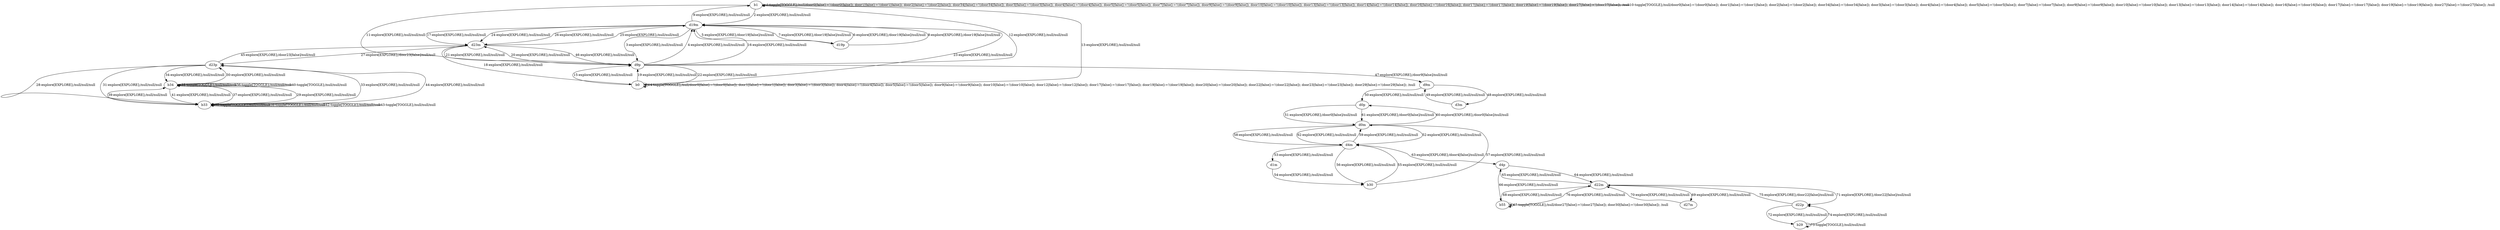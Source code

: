 # Total number of goals covered by this test: 1
# b29 --> b29

digraph g {
"b1" -> "b1" [label = "1-toggle[TOGGLE];/null/door0[false]:=!(door0[false]); door1[false]:=!(door1[false]); door2[false]:=!(door2[false]); door34[false]:=!(door34[false]); door3[false]:=!(door3[false]); door4[false]:=!(door4[false]); door5[false]:=!(door5[false]); door7[false]:=!(door7[false]); door9[false]:=!(door9[false]); door10[false]:=!(door10[false]); door13[false]:=!(door13[false]); door14[false]:=!(door14[false]); door16[false]:=!(door16[false]); door17[false]:=!(door17[false]); door19[false]:=!(door19[false]); door27[false]:=!(door27[false]); /null"];
"b1" -> "d19m" [label = "2-explore[EXPLORE];/null/null/null"];
"d19m" -> "d9p" [label = "3-explore[EXPLORE];/null/null/null"];
"d9p" -> "d19m" [label = "4-explore[EXPLORE];/null/null/null"];
"d19m" -> "d19p" [label = "5-explore[EXPLORE];/door19[false]/null/null"];
"d19p" -> "d19m" [label = "6-explore[EXPLORE];/door19[false]/null/null"];
"d19m" -> "d19p" [label = "7-explore[EXPLORE];/door19[false]/null/null"];
"d19p" -> "d19m" [label = "8-explore[EXPLORE];/door19[false]/null/null"];
"d19m" -> "b1" [label = "9-explore[EXPLORE];/null/null/null"];
"b1" -> "b1" [label = "10-toggle[TOGGLE];/null/door0[false]:=!(door0[false]); door1[false]:=!(door1[false]); door2[false]:=!(door2[false]); door34[false]:=!(door34[false]); door3[false]:=!(door3[false]); door4[false]:=!(door4[false]); door5[false]:=!(door5[false]); door7[false]:=!(door7[false]); door9[false]:=!(door9[false]); door10[false]:=!(door10[false]); door13[false]:=!(door13[false]); door14[false]:=!(door14[false]); door16[false]:=!(door16[false]); door17[false]:=!(door17[false]); door19[false]:=!(door19[false]); door27[false]:=!(door27[false]); /null"];
"b1" -> "d9p" [label = "11-explore[EXPLORE];/null/null/null"];
"d9p" -> "b1" [label = "12-explore[EXPLORE];/null/null/null"];
"b1" -> "b0" [label = "13-explore[EXPLORE];/null/null/null"];
"b0" -> "b0" [label = "14-toggle[TOGGLE];/null/door0[false]:=!(door0[false]); door1[false]:=!(door1[false]); door3[false]:=!(door3[false]); door4[false]:=!(door4[false]); door5[false]:=!(door5[false]); door9[false]:=!(door9[false]); door10[false]:=!(door10[false]); door12[false]:=!(door12[false]); door17[false]:=!(door17[false]); door19[false]:=!(door19[false]); door20[false]:=!(door20[false]); door22[false]:=!(door22[false]); door23[false]:=!(door23[false]); door29[false]:=!(door29[false]); /null"];
"b0" -> "d9p" [label = "15-explore[EXPLORE];/null/null/null"];
"d9p" -> "d19m" [label = "16-explore[EXPLORE];/null/null/null"];
"d19m" -> "d23m" [label = "17-explore[EXPLORE];/null/null/null"];
"d23m" -> "b0" [label = "18-explore[EXPLORE];/null/null/null"];
"b0" -> "d9p" [label = "19-explore[EXPLORE];/null/null/null"];
"d9p" -> "d23m" [label = "20-explore[EXPLORE];/null/null/null"];
"d23m" -> "d9p" [label = "21-explore[EXPLORE];/null/null/null"];
"d9p" -> "b0" [label = "22-explore[EXPLORE];/null/null/null"];
"b0" -> "d19m" [label = "23-explore[EXPLORE];/null/null/null"];
"d19m" -> "d23m" [label = "24-explore[EXPLORE];/null/null/null"];
"d23m" -> "d19m" [label = "25-explore[EXPLORE];/null/null/null"];
"d19m" -> "d23m" [label = "26-explore[EXPLORE];/null/null/null"];
"d23m" -> "d23p" [label = "27-explore[EXPLORE];/door23[false]/null/null"];
"d23p" -> "b33" [label = "28-explore[EXPLORE];/null/null/null"];
"b33" -> "b34" [label = "29-explore[EXPLORE];/null/null/null"];
"b34" -> "d23p" [label = "30-explore[EXPLORE];/null/null/null"];
"d23p" -> "b33" [label = "31-explore[EXPLORE];/null/null/null"];
"b33" -> "b33" [label = "32-toggle[TOGGLE];/null/null/null"];
"b33" -> "d23p" [label = "33-explore[EXPLORE];/null/null/null"];
"d23p" -> "b34" [label = "34-explore[EXPLORE];/null/null/null"];
"b34" -> "b34" [label = "35-toggle[TOGGLE];/null/null/null"];
"b34" -> "b34" [label = "36-toggle[TOGGLE];/null/null/null"];
"b34" -> "b33" [label = "37-explore[EXPLORE];/null/null/null"];
"b33" -> "b33" [label = "38-toggle[TOGGLE];/null/null/null"];
"b33" -> "b34" [label = "39-explore[EXPLORE];/null/null/null"];
"b34" -> "b34" [label = "40-toggle[TOGGLE];/null/null/null"];
"b34" -> "b33" [label = "41-explore[EXPLORE];/null/null/null"];
"b33" -> "b33" [label = "42-toggle[TOGGLE];/null/null/null"];
"b33" -> "b33" [label = "43-toggle[TOGGLE];/null/null/null"];
"b33" -> "d23p" [label = "44-explore[EXPLORE];/null/null/null"];
"d23p" -> "d23m" [label = "45-explore[EXPLORE];/door23[false]/null/null"];
"d23m" -> "d9p" [label = "46-explore[EXPLORE];/null/null/null"];
"d9p" -> "d9m" [label = "47-explore[EXPLORE];/door9[false]/null/null"];
"d9m" -> "d3m" [label = "48-explore[EXPLORE];/null/null/null"];
"d3m" -> "d9m" [label = "49-explore[EXPLORE];/null/null/null"];
"d9m" -> "d0p" [label = "50-explore[EXPLORE];/null/null/null"];
"d0p" -> "d0m" [label = "51-explore[EXPLORE];/door0[false]/null/null"];
"d0m" -> "d4m" [label = "52-explore[EXPLORE];/null/null/null"];
"d4m" -> "d1m" [label = "53-explore[EXPLORE];/null/null/null"];
"d1m" -> "b30" [label = "54-explore[EXPLORE];/null/null/null"];
"b30" -> "d4m" [label = "55-explore[EXPLORE];/null/null/null"];
"d4m" -> "b30" [label = "56-explore[EXPLORE];/null/null/null"];
"b30" -> "d0m" [label = "57-explore[EXPLORE];/null/null/null"];
"d0m" -> "d4m" [label = "58-explore[EXPLORE];/null/null/null"];
"d4m" -> "d0m" [label = "59-explore[EXPLORE];/null/null/null"];
"d0m" -> "d0p" [label = "60-explore[EXPLORE];/door0[false]/null/null"];
"d0p" -> "d0m" [label = "61-explore[EXPLORE];/door0[false]/null/null"];
"d0m" -> "d4m" [label = "62-explore[EXPLORE];/null/null/null"];
"d4m" -> "d4p" [label = "63-explore[EXPLORE];/door4[false]/null/null"];
"d4p" -> "d22m" [label = "64-explore[EXPLORE];/null/null/null"];
"d22m" -> "d4p" [label = "65-explore[EXPLORE];/null/null/null"];
"d4p" -> "b55" [label = "66-explore[EXPLORE];/null/null/null"];
"b55" -> "b55" [label = "67-toggle[TOGGLE];/null/door27[false]:=!(door27[false]); door30[false]:=!(door30[false]); /null"];
"b55" -> "d22m" [label = "68-explore[EXPLORE];/null/null/null"];
"d22m" -> "d27m" [label = "69-explore[EXPLORE];/null/null/null"];
"d27m" -> "d22m" [label = "70-explore[EXPLORE];/null/null/null"];
"d22m" -> "d22p" [label = "71-explore[EXPLORE];/door22[false]/null/null"];
"d22p" -> "b29" [label = "72-explore[EXPLORE];/null/null/null"];
"b29" -> "b29" [label = "73-toggle[TOGGLE];/null/null/null"];
"b29" -> "d22p" [label = "74-explore[EXPLORE];/null/null/null"];
"d22p" -> "d22m" [label = "75-explore[EXPLORE];/door22[false]/null/null"];
"d22m" -> "b55" [label = "76-explore[EXPLORE];/null/null/null"];
}